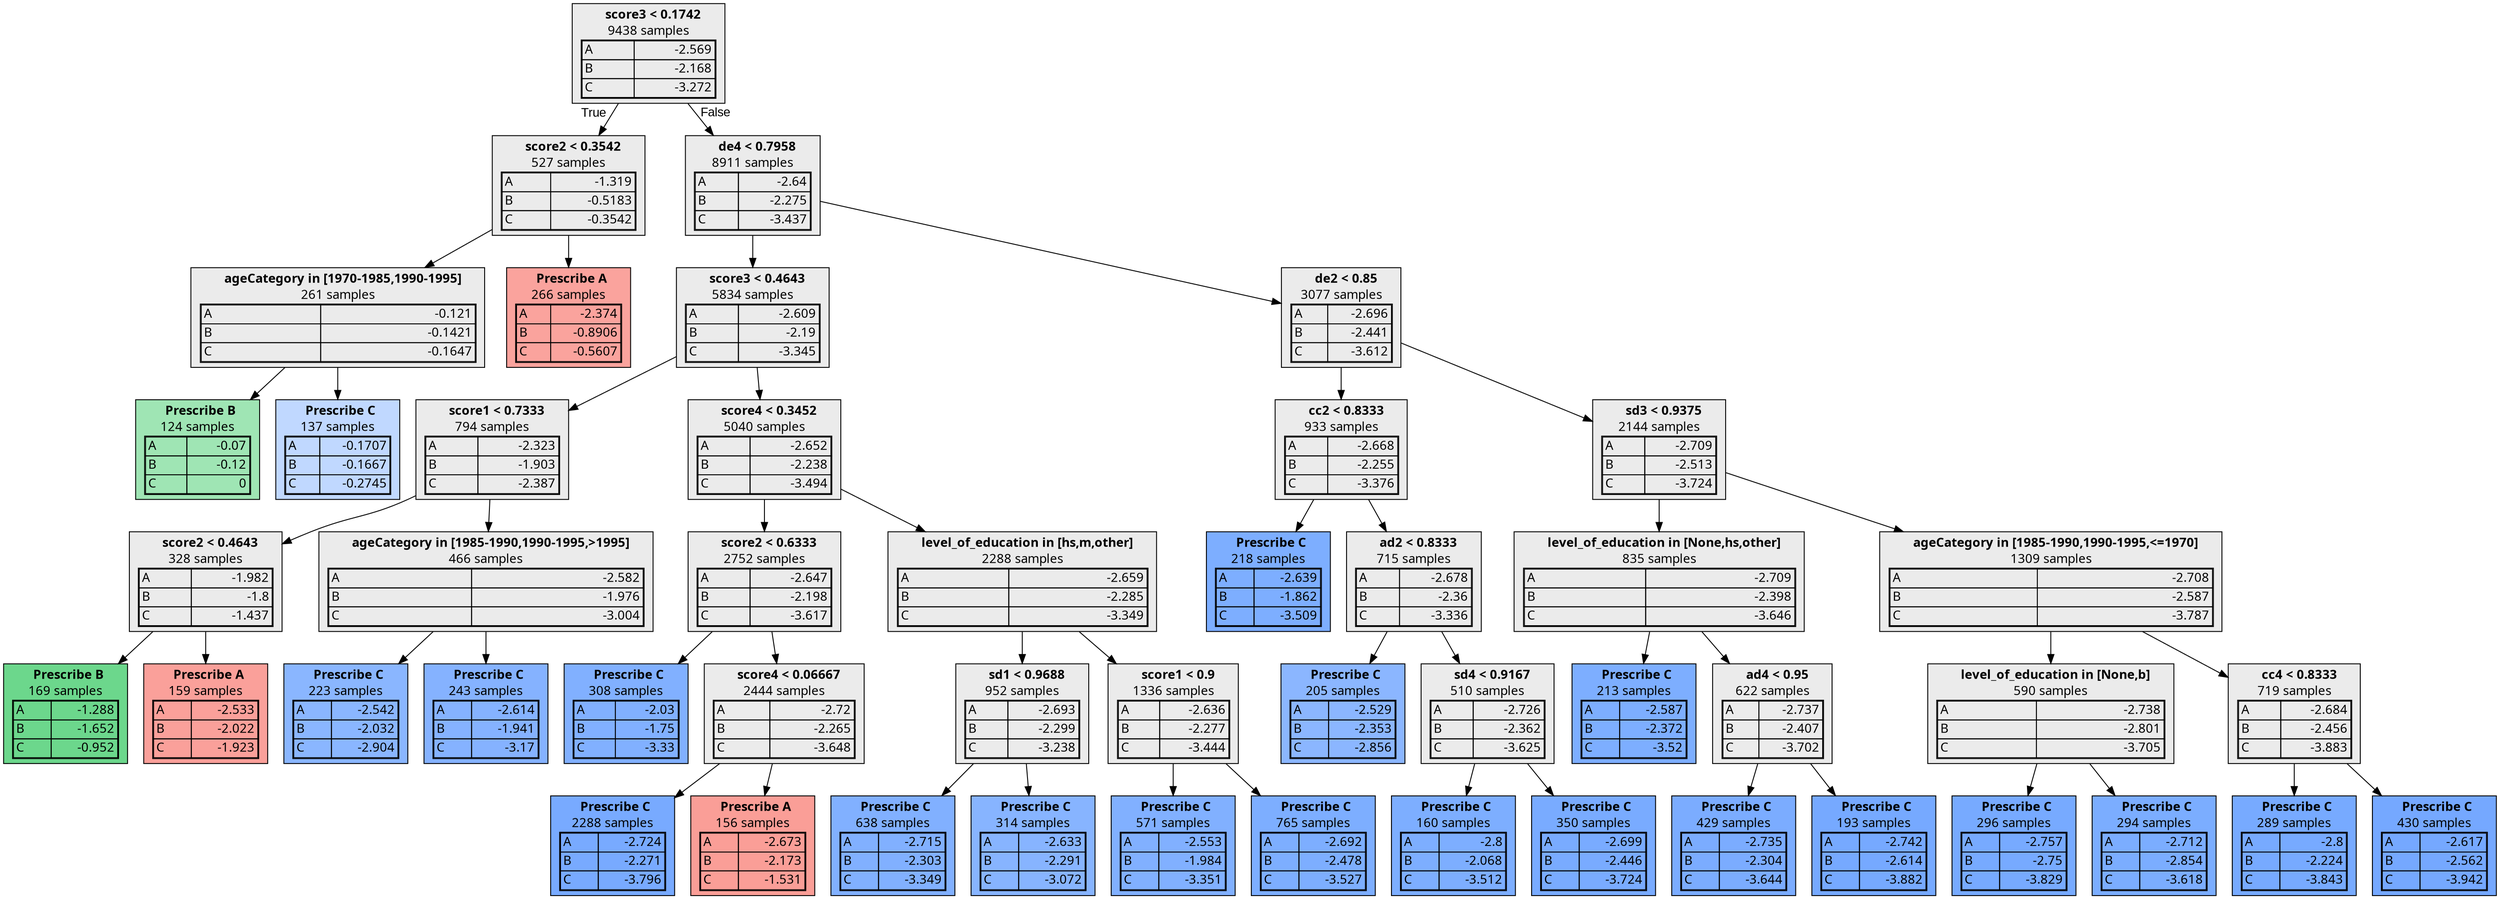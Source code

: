 digraph {
    1 [label=<  <TABLE BORDER="0" CELLPADDING="0">
      <TR>
    <TD>
      <B> score3 &lt; 0.1742</B>
    </TD>
  </TR>

    <TR>
      <TD>9438 samples</TD>
    </TR>
    <TR>
  <TD>
    <TABLE CELLSPACING="0">
      
        <TR >
    <TD ALIGN="LEFT">A</TD>
    <TD ALIGN="RIGHT">-2.569</TD>
  </TR>
  <TR >
    <TD ALIGN="LEFT">B</TD>
    <TD ALIGN="RIGHT">-2.168</TD>
  </TR>
  <TR class="highlighted">
    <TD ALIGN="LEFT">C</TD>
    <TD ALIGN="RIGHT">-3.272</TD>
  </TR>

    </TABLE>
  </TD>
</TR>

  </TABLE>
>,fillcolor="#EBEBEB",shape=box,fontname="bold arial",style="filled"];
    1 -> 2 [labeldistance=2.5, labelangle=45, headlabel="True",fontname="arial"];
    1 -> 7 [labeldistance=2.5, labelangle=-45, headlabel="False",fontname="arial"];
    2 [label=<  <TABLE BORDER="0" CELLPADDING="0">
      <TR>
    <TD>
      <B> score2 &lt; 0.3542</B>
    </TD>
  </TR>

    <TR>
      <TD>527 samples</TD>
    </TR>
    <TR>
  <TD>
    <TABLE CELLSPACING="0">
      
        <TR class="highlighted">
    <TD ALIGN="LEFT">A</TD>
    <TD ALIGN="RIGHT">-1.319</TD>
  </TR>
  <TR >
    <TD ALIGN="LEFT">B</TD>
    <TD ALIGN="RIGHT">-0.5183</TD>
  </TR>
  <TR >
    <TD ALIGN="LEFT">C</TD>
    <TD ALIGN="RIGHT">-0.3542</TD>
  </TR>

    </TABLE>
  </TD>
</TR>

  </TABLE>
>,fillcolor="#EBEBEB",shape=box,fontname="bold arial",style="filled"];
    2 -> 3;
    2 -> 6;
    3 [label=<  <TABLE BORDER="0" CELLPADDING="0">
      <TR>
    <TD>
      <B> ageCategory in [1970-1985,1990-1995]</B>
    </TD>
  </TR>

    <TR>
      <TD>261 samples</TD>
    </TR>
    <TR>
  <TD>
    <TABLE CELLSPACING="0">
      
        <TR >
    <TD ALIGN="LEFT">A</TD>
    <TD ALIGN="RIGHT">-0.121</TD>
  </TR>
  <TR >
    <TD ALIGN="LEFT">B</TD>
    <TD ALIGN="RIGHT">-0.1421</TD>
  </TR>
  <TR class="highlighted">
    <TD ALIGN="LEFT">C</TD>
    <TD ALIGN="RIGHT">-0.1647</TD>
  </TR>

    </TABLE>
  </TD>
</TR>

  </TABLE>
>,fillcolor="#EBEBEB",shape=box,fontname="bold arial",style="filled"];
    3 -> 4;
    3 -> 5;
    4 [label=<  <TABLE BORDER="0" CELLPADDING="0">
      <TR>
    <TD>
      <B>Prescribe B</B>
    </TD>
  </TR>

    <TR>
      <TD>124 samples</TD>
    </TR>
    <TR>
  <TD>
    <TABLE CELLSPACING="0">
      
        <TR >
    <TD ALIGN="LEFT">A</TD>
    <TD ALIGN="RIGHT">-0.07</TD>
  </TR>
  <TR class="highlighted">
    <TD ALIGN="LEFT">B</TD>
    <TD ALIGN="RIGHT">-0.12</TD>
  </TR>
  <TR >
    <TD ALIGN="LEFT">C</TD>
    <TD ALIGN="RIGHT">0</TD>
  </TR>

    </TABLE>
  </TD>
</TR>

  </TABLE>
>,fillcolor="#00BA3860",shape=box,fontname="bold arial",style="filled",color=black];
    5 [label=<  <TABLE BORDER="0" CELLPADDING="0">
      <TR>
    <TD>
      <B>Prescribe C</B>
    </TD>
  </TR>

    <TR>
      <TD>137 samples</TD>
    </TR>
    <TR>
  <TD>
    <TABLE CELLSPACING="0">
      
        <TR >
    <TD ALIGN="LEFT">A</TD>
    <TD ALIGN="RIGHT">-0.1707</TD>
  </TR>
  <TR >
    <TD ALIGN="LEFT">B</TD>
    <TD ALIGN="RIGHT">-0.1667</TD>
  </TR>
  <TR class="highlighted">
    <TD ALIGN="LEFT">C</TD>
    <TD ALIGN="RIGHT">-0.2745</TD>
  </TR>

    </TABLE>
  </TD>
</TR>

  </TABLE>
>,fillcolor="#619CFF65",shape=box,fontname="bold arial",style="filled",color=black];
    6 [label=<  <TABLE BORDER="0" CELLPADDING="0">
      <TR>
    <TD>
      <B>Prescribe A</B>
    </TD>
  </TR>

    <TR>
      <TD>266 samples</TD>
    </TR>
    <TR>
  <TD>
    <TABLE CELLSPACING="0">
      
        <TR class="highlighted">
    <TD ALIGN="LEFT">A</TD>
    <TD ALIGN="RIGHT">-2.374</TD>
  </TR>
  <TR >
    <TD ALIGN="LEFT">B</TD>
    <TD ALIGN="RIGHT">-0.8906</TD>
  </TR>
  <TR >
    <TD ALIGN="LEFT">C</TD>
    <TD ALIGN="RIGHT">-0.5607</TD>
  </TR>

    </TABLE>
  </TD>
</TR>

  </TABLE>
>,fillcolor="#F8766Dab",shape=box,fontname="bold arial",style="filled",color=black];
    7 [label=<  <TABLE BORDER="0" CELLPADDING="0">
      <TR>
    <TD>
      <B> de4 &lt; 0.7958</B>
    </TD>
  </TR>

    <TR>
      <TD>8911 samples</TD>
    </TR>
    <TR>
  <TD>
    <TABLE CELLSPACING="0">
      
        <TR >
    <TD ALIGN="LEFT">A</TD>
    <TD ALIGN="RIGHT">-2.64</TD>
  </TR>
  <TR >
    <TD ALIGN="LEFT">B</TD>
    <TD ALIGN="RIGHT">-2.275</TD>
  </TR>
  <TR class="highlighted">
    <TD ALIGN="LEFT">C</TD>
    <TD ALIGN="RIGHT">-3.437</TD>
  </TR>

    </TABLE>
  </TD>
</TR>

  </TABLE>
>,fillcolor="#EBEBEB",shape=box,fontname="bold arial",style="filled"];
    7 -> 8;
    7 -> 29;
    8 [label=<  <TABLE BORDER="0" CELLPADDING="0">
      <TR>
    <TD>
      <B> score3 &lt; 0.4643</B>
    </TD>
  </TR>

    <TR>
      <TD>5834 samples</TD>
    </TR>
    <TR>
  <TD>
    <TABLE CELLSPACING="0">
      
        <TR >
    <TD ALIGN="LEFT">A</TD>
    <TD ALIGN="RIGHT">-2.609</TD>
  </TR>
  <TR >
    <TD ALIGN="LEFT">B</TD>
    <TD ALIGN="RIGHT">-2.19</TD>
  </TR>
  <TR class="highlighted">
    <TD ALIGN="LEFT">C</TD>
    <TD ALIGN="RIGHT">-3.345</TD>
  </TR>

    </TABLE>
  </TD>
</TR>

  </TABLE>
>,fillcolor="#EBEBEB",shape=box,fontname="bold arial",style="filled"];
    8 -> 9;
    8 -> 16;
    9 [label=<  <TABLE BORDER="0" CELLPADDING="0">
      <TR>
    <TD>
      <B> score1 &lt; 0.7333</B>
    </TD>
  </TR>

    <TR>
      <TD>794 samples</TD>
    </TR>
    <TR>
  <TD>
    <TABLE CELLSPACING="0">
      
        <TR >
    <TD ALIGN="LEFT">A</TD>
    <TD ALIGN="RIGHT">-2.323</TD>
  </TR>
  <TR >
    <TD ALIGN="LEFT">B</TD>
    <TD ALIGN="RIGHT">-1.903</TD>
  </TR>
  <TR class="highlighted">
    <TD ALIGN="LEFT">C</TD>
    <TD ALIGN="RIGHT">-2.387</TD>
  </TR>

    </TABLE>
  </TD>
</TR>

  </TABLE>
>,fillcolor="#EBEBEB",shape=box,fontname="bold arial",style="filled"];
    9 -> 10;
    9 -> 13;
    10 [label=<  <TABLE BORDER="0" CELLPADDING="0">
      <TR>
    <TD>
      <B> score2 &lt; 0.4643</B>
    </TD>
  </TR>

    <TR>
      <TD>328 samples</TD>
    </TR>
    <TR>
  <TD>
    <TABLE CELLSPACING="0">
      
        <TR class="highlighted">
    <TD ALIGN="LEFT">A</TD>
    <TD ALIGN="RIGHT">-1.982</TD>
  </TR>
  <TR >
    <TD ALIGN="LEFT">B</TD>
    <TD ALIGN="RIGHT">-1.8</TD>
  </TR>
  <TR >
    <TD ALIGN="LEFT">C</TD>
    <TD ALIGN="RIGHT">-1.437</TD>
  </TR>

    </TABLE>
  </TD>
</TR>

  </TABLE>
>,fillcolor="#EBEBEB",shape=box,fontname="bold arial",style="filled"];
    10 -> 11;
    10 -> 12;
    11 [label=<  <TABLE BORDER="0" CELLPADDING="0">
      <TR>
    <TD>
      <B>Prescribe B</B>
    </TD>
  </TR>

    <TR>
      <TD>169 samples</TD>
    </TR>
    <TR>
  <TD>
    <TABLE CELLSPACING="0">
      
        <TR >
    <TD ALIGN="LEFT">A</TD>
    <TD ALIGN="RIGHT">-1.288</TD>
  </TR>
  <TR class="highlighted">
    <TD ALIGN="LEFT">B</TD>
    <TD ALIGN="RIGHT">-1.652</TD>
  </TR>
  <TR >
    <TD ALIGN="LEFT">C</TD>
    <TD ALIGN="RIGHT">-0.952</TD>
  </TR>

    </TABLE>
  </TD>
</TR>

  </TABLE>
>,fillcolor="#00BA3893",shape=box,fontname="bold arial",style="filled",color=black];
    12 [label=<  <TABLE BORDER="0" CELLPADDING="0">
      <TR>
    <TD>
      <B>Prescribe A</B>
    </TD>
  </TR>

    <TR>
      <TD>159 samples</TD>
    </TR>
    <TR>
  <TD>
    <TABLE CELLSPACING="0">
      
        <TR class="highlighted">
    <TD ALIGN="LEFT">A</TD>
    <TD ALIGN="RIGHT">-2.533</TD>
  </TR>
  <TR >
    <TD ALIGN="LEFT">B</TD>
    <TD ALIGN="RIGHT">-2.022</TD>
  </TR>
  <TR >
    <TD ALIGN="LEFT">C</TD>
    <TD ALIGN="RIGHT">-1.923</TD>
  </TR>

    </TABLE>
  </TD>
</TR>

  </TABLE>
>,fillcolor="#F8766Db0",shape=box,fontname="bold arial",style="filled",color=black];
    13 [label=<  <TABLE BORDER="0" CELLPADDING="0">
      <TR>
    <TD>
      <B> ageCategory in [1985-1990,1990-1995,&gt;1995]</B>
    </TD>
  </TR>

    <TR>
      <TD>466 samples</TD>
    </TR>
    <TR>
  <TD>
    <TABLE CELLSPACING="0">
      
        <TR >
    <TD ALIGN="LEFT">A</TD>
    <TD ALIGN="RIGHT">-2.582</TD>
  </TR>
  <TR >
    <TD ALIGN="LEFT">B</TD>
    <TD ALIGN="RIGHT">-1.976</TD>
  </TR>
  <TR class="highlighted">
    <TD ALIGN="LEFT">C</TD>
    <TD ALIGN="RIGHT">-3.004</TD>
  </TR>

    </TABLE>
  </TD>
</TR>

  </TABLE>
>,fillcolor="#EBEBEB",shape=box,fontname="bold arial",style="filled"];
    13 -> 14;
    13 -> 15;
    14 [label=<  <TABLE BORDER="0" CELLPADDING="0">
      <TR>
    <TD>
      <B>Prescribe C</B>
    </TD>
  </TR>

    <TR>
      <TD>223 samples</TD>
    </TR>
    <TR>
  <TD>
    <TABLE CELLSPACING="0">
      
        <TR >
    <TD ALIGN="LEFT">A</TD>
    <TD ALIGN="RIGHT">-2.542</TD>
  </TR>
  <TR >
    <TD ALIGN="LEFT">B</TD>
    <TD ALIGN="RIGHT">-2.032</TD>
  </TR>
  <TR class="highlighted">
    <TD ALIGN="LEFT">C</TD>
    <TD ALIGN="RIGHT">-2.904</TD>
  </TR>

    </TABLE>
  </TD>
</TR>

  </TABLE>
>,fillcolor="#619CFFbd",shape=box,fontname="bold arial",style="filled",color=black];
    15 [label=<  <TABLE BORDER="0" CELLPADDING="0">
      <TR>
    <TD>
      <B>Prescribe C</B>
    </TD>
  </TR>

    <TR>
      <TD>243 samples</TD>
    </TR>
    <TR>
  <TD>
    <TABLE CELLSPACING="0">
      
        <TR >
    <TD ALIGN="LEFT">A</TD>
    <TD ALIGN="RIGHT">-2.614</TD>
  </TR>
  <TR >
    <TD ALIGN="LEFT">B</TD>
    <TD ALIGN="RIGHT">-1.941</TD>
  </TR>
  <TR class="highlighted">
    <TD ALIGN="LEFT">C</TD>
    <TD ALIGN="RIGHT">-3.17</TD>
  </TR>

    </TABLE>
  </TD>
</TR>

  </TABLE>
>,fillcolor="#619CFFc5",shape=box,fontname="bold arial",style="filled",color=black];
    16 [label=<  <TABLE BORDER="0" CELLPADDING="0">
      <TR>
    <TD>
      <B> score4 &lt; 0.3452</B>
    </TD>
  </TR>

    <TR>
      <TD>5040 samples</TD>
    </TR>
    <TR>
  <TD>
    <TABLE CELLSPACING="0">
      
        <TR >
    <TD ALIGN="LEFT">A</TD>
    <TD ALIGN="RIGHT">-2.652</TD>
  </TR>
  <TR >
    <TD ALIGN="LEFT">B</TD>
    <TD ALIGN="RIGHT">-2.238</TD>
  </TR>
  <TR class="highlighted">
    <TD ALIGN="LEFT">C</TD>
    <TD ALIGN="RIGHT">-3.494</TD>
  </TR>

    </TABLE>
  </TD>
</TR>

  </TABLE>
>,fillcolor="#EBEBEB",shape=box,fontname="bold arial",style="filled"];
    16 -> 17;
    16 -> 22;
    17 [label=<  <TABLE BORDER="0" CELLPADDING="0">
      <TR>
    <TD>
      <B> score2 &lt; 0.6333</B>
    </TD>
  </TR>

    <TR>
      <TD>2752 samples</TD>
    </TR>
    <TR>
  <TD>
    <TABLE CELLSPACING="0">
      
        <TR >
    <TD ALIGN="LEFT">A</TD>
    <TD ALIGN="RIGHT">-2.647</TD>
  </TR>
  <TR >
    <TD ALIGN="LEFT">B</TD>
    <TD ALIGN="RIGHT">-2.198</TD>
  </TR>
  <TR class="highlighted">
    <TD ALIGN="LEFT">C</TD>
    <TD ALIGN="RIGHT">-3.617</TD>
  </TR>

    </TABLE>
  </TD>
</TR>

  </TABLE>
>,fillcolor="#EBEBEB",shape=box,fontname="bold arial",style="filled"];
    17 -> 18;
    17 -> 19;
    18 [label=<  <TABLE BORDER="0" CELLPADDING="0">
      <TR>
    <TD>
      <B>Prescribe C</B>
    </TD>
  </TR>

    <TR>
      <TD>308 samples</TD>
    </TR>
    <TR>
  <TD>
    <TABLE CELLSPACING="0">
      
        <TR >
    <TD ALIGN="LEFT">A</TD>
    <TD ALIGN="RIGHT">-2.03</TD>
  </TR>
  <TR >
    <TD ALIGN="LEFT">B</TD>
    <TD ALIGN="RIGHT">-1.75</TD>
  </TR>
  <TR class="highlighted">
    <TD ALIGN="LEFT">C</TD>
    <TD ALIGN="RIGHT">-3.33</TD>
  </TR>

    </TABLE>
  </TD>
</TR>

  </TABLE>
>,fillcolor="#619CFFcb",shape=box,fontname="bold arial",style="filled",color=black];
    19 [label=<  <TABLE BORDER="0" CELLPADDING="0">
      <TR>
    <TD>
      <B> score4 &lt; 0.06667</B>
    </TD>
  </TR>

    <TR>
      <TD>2444 samples</TD>
    </TR>
    <TR>
  <TD>
    <TABLE CELLSPACING="0">
      
        <TR >
    <TD ALIGN="LEFT">A</TD>
    <TD ALIGN="RIGHT">-2.72</TD>
  </TR>
  <TR >
    <TD ALIGN="LEFT">B</TD>
    <TD ALIGN="RIGHT">-2.265</TD>
  </TR>
  <TR class="highlighted">
    <TD ALIGN="LEFT">C</TD>
    <TD ALIGN="RIGHT">-3.648</TD>
  </TR>

    </TABLE>
  </TD>
</TR>

  </TABLE>
>,fillcolor="#EBEBEB",shape=box,fontname="bold arial",style="filled"];
    19 -> 20;
    19 -> 21;
    20 [label=<  <TABLE BORDER="0" CELLPADDING="0">
      <TR>
    <TD>
      <B>Prescribe C</B>
    </TD>
  </TR>

    <TR>
      <TD>2288 samples</TD>
    </TR>
    <TR>
  <TD>
    <TABLE CELLSPACING="0">
      
        <TR >
    <TD ALIGN="LEFT">A</TD>
    <TD ALIGN="RIGHT">-2.724</TD>
  </TR>
  <TR >
    <TD ALIGN="LEFT">B</TD>
    <TD ALIGN="RIGHT">-2.271</TD>
  </TR>
  <TR class="highlighted">
    <TD ALIGN="LEFT">C</TD>
    <TD ALIGN="RIGHT">-3.796</TD>
  </TR>

    </TABLE>
  </TD>
</TR>

  </TABLE>
>,fillcolor="#619CFFda",shape=box,fontname="bold arial",style="filled",color=black];
    21 [label=<  <TABLE BORDER="0" CELLPADDING="0">
      <TR>
    <TD>
      <B>Prescribe A</B>
    </TD>
  </TR>

    <TR>
      <TD>156 samples</TD>
    </TR>
    <TR>
  <TD>
    <TABLE CELLSPACING="0">
      
        <TR class="highlighted">
    <TD ALIGN="LEFT">A</TD>
    <TD ALIGN="RIGHT">-2.673</TD>
  </TR>
  <TR >
    <TD ALIGN="LEFT">B</TD>
    <TD ALIGN="RIGHT">-2.173</TD>
  </TR>
  <TR >
    <TD ALIGN="LEFT">C</TD>
    <TD ALIGN="RIGHT">-1.531</TD>
  </TR>

    </TABLE>
  </TD>
</TR>

  </TABLE>
>,fillcolor="#F8766Db5",shape=box,fontname="bold arial",style="filled",color=black];
    22 [label=<  <TABLE BORDER="0" CELLPADDING="0">
      <TR>
    <TD>
      <B> level_of_education in [hs,m,other]</B>
    </TD>
  </TR>

    <TR>
      <TD>2288 samples</TD>
    </TR>
    <TR>
  <TD>
    <TABLE CELLSPACING="0">
      
        <TR >
    <TD ALIGN="LEFT">A</TD>
    <TD ALIGN="RIGHT">-2.659</TD>
  </TR>
  <TR >
    <TD ALIGN="LEFT">B</TD>
    <TD ALIGN="RIGHT">-2.285</TD>
  </TR>
  <TR class="highlighted">
    <TD ALIGN="LEFT">C</TD>
    <TD ALIGN="RIGHT">-3.349</TD>
  </TR>

    </TABLE>
  </TD>
</TR>

  </TABLE>
>,fillcolor="#EBEBEB",shape=box,fontname="bold arial",style="filled"];
    22 -> 23;
    22 -> 26;
    23 [label=<  <TABLE BORDER="0" CELLPADDING="0">
      <TR>
    <TD>
      <B> sd1 &lt; 0.9688</B>
    </TD>
  </TR>

    <TR>
      <TD>952 samples</TD>
    </TR>
    <TR>
  <TD>
    <TABLE CELLSPACING="0">
      
        <TR >
    <TD ALIGN="LEFT">A</TD>
    <TD ALIGN="RIGHT">-2.693</TD>
  </TR>
  <TR >
    <TD ALIGN="LEFT">B</TD>
    <TD ALIGN="RIGHT">-2.299</TD>
  </TR>
  <TR class="highlighted">
    <TD ALIGN="LEFT">C</TD>
    <TD ALIGN="RIGHT">-3.238</TD>
  </TR>

    </TABLE>
  </TD>
</TR>

  </TABLE>
>,fillcolor="#EBEBEB",shape=box,fontname="bold arial",style="filled"];
    23 -> 24;
    23 -> 25;
    24 [label=<  <TABLE BORDER="0" CELLPADDING="0">
      <TR>
    <TD>
      <B>Prescribe C</B>
    </TD>
  </TR>

    <TR>
      <TD>638 samples</TD>
    </TR>
    <TR>
  <TD>
    <TABLE CELLSPACING="0">
      
        <TR >
    <TD ALIGN="LEFT">A</TD>
    <TD ALIGN="RIGHT">-2.715</TD>
  </TR>
  <TR >
    <TD ALIGN="LEFT">B</TD>
    <TD ALIGN="RIGHT">-2.303</TD>
  </TR>
  <TR class="highlighted">
    <TD ALIGN="LEFT">C</TD>
    <TD ALIGN="RIGHT">-3.349</TD>
  </TR>

    </TABLE>
  </TD>
</TR>

  </TABLE>
>,fillcolor="#619CFFcb",shape=box,fontname="bold arial",style="filled",color=black];
    25 [label=<  <TABLE BORDER="0" CELLPADDING="0">
      <TR>
    <TD>
      <B>Prescribe C</B>
    </TD>
  </TR>

    <TR>
      <TD>314 samples</TD>
    </TR>
    <TR>
  <TD>
    <TABLE CELLSPACING="0">
      
        <TR >
    <TD ALIGN="LEFT">A</TD>
    <TD ALIGN="RIGHT">-2.633</TD>
  </TR>
  <TR >
    <TD ALIGN="LEFT">B</TD>
    <TD ALIGN="RIGHT">-2.291</TD>
  </TR>
  <TR class="highlighted">
    <TD ALIGN="LEFT">C</TD>
    <TD ALIGN="RIGHT">-3.072</TD>
  </TR>

    </TABLE>
  </TD>
</TR>

  </TABLE>
>,fillcolor="#619CFFc2",shape=box,fontname="bold arial",style="filled",color=black];
    26 [label=<  <TABLE BORDER="0" CELLPADDING="0">
      <TR>
    <TD>
      <B> score1 &lt; 0.9</B>
    </TD>
  </TR>

    <TR>
      <TD>1336 samples</TD>
    </TR>
    <TR>
  <TD>
    <TABLE CELLSPACING="0">
      
        <TR >
    <TD ALIGN="LEFT">A</TD>
    <TD ALIGN="RIGHT">-2.636</TD>
  </TR>
  <TR >
    <TD ALIGN="LEFT">B</TD>
    <TD ALIGN="RIGHT">-2.277</TD>
  </TR>
  <TR class="highlighted">
    <TD ALIGN="LEFT">C</TD>
    <TD ALIGN="RIGHT">-3.444</TD>
  </TR>

    </TABLE>
  </TD>
</TR>

  </TABLE>
>,fillcolor="#EBEBEB",shape=box,fontname="bold arial",style="filled"];
    26 -> 27;
    26 -> 28;
    27 [label=<  <TABLE BORDER="0" CELLPADDING="0">
      <TR>
    <TD>
      <B>Prescribe C</B>
    </TD>
  </TR>

    <TR>
      <TD>571 samples</TD>
    </TR>
    <TR>
  <TD>
    <TABLE CELLSPACING="0">
      
        <TR >
    <TD ALIGN="LEFT">A</TD>
    <TD ALIGN="RIGHT">-2.553</TD>
  </TR>
  <TR >
    <TD ALIGN="LEFT">B</TD>
    <TD ALIGN="RIGHT">-1.984</TD>
  </TR>
  <TR class="highlighted">
    <TD ALIGN="LEFT">C</TD>
    <TD ALIGN="RIGHT">-3.351</TD>
  </TR>

    </TABLE>
  </TD>
</TR>

  </TABLE>
>,fillcolor="#619CFFcb",shape=box,fontname="bold arial",style="filled",color=black];
    28 [label=<  <TABLE BORDER="0" CELLPADDING="0">
      <TR>
    <TD>
      <B>Prescribe C</B>
    </TD>
  </TR>

    <TR>
      <TD>765 samples</TD>
    </TR>
    <TR>
  <TD>
    <TABLE CELLSPACING="0">
      
        <TR >
    <TD ALIGN="LEFT">A</TD>
    <TD ALIGN="RIGHT">-2.692</TD>
  </TR>
  <TR >
    <TD ALIGN="LEFT">B</TD>
    <TD ALIGN="RIGHT">-2.478</TD>
  </TR>
  <TR class="highlighted">
    <TD ALIGN="LEFT">C</TD>
    <TD ALIGN="RIGHT">-3.527</TD>
  </TR>

    </TABLE>
  </TD>
</TR>

  </TABLE>
>,fillcolor="#619CFFd1",shape=box,fontname="bold arial",style="filled",color=black];
    29 [label=<  <TABLE BORDER="0" CELLPADDING="0">
      <TR>
    <TD>
      <B> de2 &lt; 0.85</B>
    </TD>
  </TR>

    <TR>
      <TD>3077 samples</TD>
    </TR>
    <TR>
  <TD>
    <TABLE CELLSPACING="0">
      
        <TR >
    <TD ALIGN="LEFT">A</TD>
    <TD ALIGN="RIGHT">-2.696</TD>
  </TR>
  <TR >
    <TD ALIGN="LEFT">B</TD>
    <TD ALIGN="RIGHT">-2.441</TD>
  </TR>
  <TR class="highlighted">
    <TD ALIGN="LEFT">C</TD>
    <TD ALIGN="RIGHT">-3.612</TD>
  </TR>

    </TABLE>
  </TD>
</TR>

  </TABLE>
>,fillcolor="#EBEBEB",shape=box,fontname="bold arial",style="filled"];
    29 -> 30;
    29 -> 37;
    30 [label=<  <TABLE BORDER="0" CELLPADDING="0">
      <TR>
    <TD>
      <B> cc2 &lt; 0.8333</B>
    </TD>
  </TR>

    <TR>
      <TD>933 samples</TD>
    </TR>
    <TR>
  <TD>
    <TABLE CELLSPACING="0">
      
        <TR >
    <TD ALIGN="LEFT">A</TD>
    <TD ALIGN="RIGHT">-2.668</TD>
  </TR>
  <TR >
    <TD ALIGN="LEFT">B</TD>
    <TD ALIGN="RIGHT">-2.255</TD>
  </TR>
  <TR class="highlighted">
    <TD ALIGN="LEFT">C</TD>
    <TD ALIGN="RIGHT">-3.376</TD>
  </TR>

    </TABLE>
  </TD>
</TR>

  </TABLE>
>,fillcolor="#EBEBEB",shape=box,fontname="bold arial",style="filled"];
    30 -> 31;
    30 -> 32;
    31 [label=<  <TABLE BORDER="0" CELLPADDING="0">
      <TR>
    <TD>
      <B>Prescribe C</B>
    </TD>
  </TR>

    <TR>
      <TD>218 samples</TD>
    </TR>
    <TR>
  <TD>
    <TABLE CELLSPACING="0">
      
        <TR >
    <TD ALIGN="LEFT">A</TD>
    <TD ALIGN="RIGHT">-2.639</TD>
  </TR>
  <TR >
    <TD ALIGN="LEFT">B</TD>
    <TD ALIGN="RIGHT">-1.862</TD>
  </TR>
  <TR class="highlighted">
    <TD ALIGN="LEFT">C</TD>
    <TD ALIGN="RIGHT">-3.509</TD>
  </TR>

    </TABLE>
  </TD>
</TR>

  </TABLE>
>,fillcolor="#619CFFd1",shape=box,fontname="bold arial",style="filled",color=black];
    32 [label=<  <TABLE BORDER="0" CELLPADDING="0">
      <TR>
    <TD>
      <B> ad2 &lt; 0.8333</B>
    </TD>
  </TR>

    <TR>
      <TD>715 samples</TD>
    </TR>
    <TR>
  <TD>
    <TABLE CELLSPACING="0">
      
        <TR >
    <TD ALIGN="LEFT">A</TD>
    <TD ALIGN="RIGHT">-2.678</TD>
  </TR>
  <TR >
    <TD ALIGN="LEFT">B</TD>
    <TD ALIGN="RIGHT">-2.36</TD>
  </TR>
  <TR class="highlighted">
    <TD ALIGN="LEFT">C</TD>
    <TD ALIGN="RIGHT">-3.336</TD>
  </TR>

    </TABLE>
  </TD>
</TR>

  </TABLE>
>,fillcolor="#EBEBEB",shape=box,fontname="bold arial",style="filled"];
    32 -> 33;
    32 -> 34;
    33 [label=<  <TABLE BORDER="0" CELLPADDING="0">
      <TR>
    <TD>
      <B>Prescribe C</B>
    </TD>
  </TR>

    <TR>
      <TD>205 samples</TD>
    </TR>
    <TR>
  <TD>
    <TABLE CELLSPACING="0">
      
        <TR >
    <TD ALIGN="LEFT">A</TD>
    <TD ALIGN="RIGHT">-2.529</TD>
  </TR>
  <TR >
    <TD ALIGN="LEFT">B</TD>
    <TD ALIGN="RIGHT">-2.353</TD>
  </TR>
  <TR class="highlighted">
    <TD ALIGN="LEFT">C</TD>
    <TD ALIGN="RIGHT">-2.856</TD>
  </TR>

    </TABLE>
  </TD>
</TR>

  </TABLE>
>,fillcolor="#619CFFbb",shape=box,fontname="bold arial",style="filled",color=black];
    34 [label=<  <TABLE BORDER="0" CELLPADDING="0">
      <TR>
    <TD>
      <B> sd4 &lt; 0.9167</B>
    </TD>
  </TR>

    <TR>
      <TD>510 samples</TD>
    </TR>
    <TR>
  <TD>
    <TABLE CELLSPACING="0">
      
        <TR >
    <TD ALIGN="LEFT">A</TD>
    <TD ALIGN="RIGHT">-2.726</TD>
  </TR>
  <TR >
    <TD ALIGN="LEFT">B</TD>
    <TD ALIGN="RIGHT">-2.362</TD>
  </TR>
  <TR class="highlighted">
    <TD ALIGN="LEFT">C</TD>
    <TD ALIGN="RIGHT">-3.625</TD>
  </TR>

    </TABLE>
  </TD>
</TR>

  </TABLE>
>,fillcolor="#EBEBEB",shape=box,fontname="bold arial",style="filled"];
    34 -> 35;
    34 -> 36;
    35 [label=<  <TABLE BORDER="0" CELLPADDING="0">
      <TR>
    <TD>
      <B>Prescribe C</B>
    </TD>
  </TR>

    <TR>
      <TD>160 samples</TD>
    </TR>
    <TR>
  <TD>
    <TABLE CELLSPACING="0">
      
        <TR >
    <TD ALIGN="LEFT">A</TD>
    <TD ALIGN="RIGHT">-2.8</TD>
  </TR>
  <TR >
    <TD ALIGN="LEFT">B</TD>
    <TD ALIGN="RIGHT">-2.068</TD>
  </TR>
  <TR class="highlighted">
    <TD ALIGN="LEFT">C</TD>
    <TD ALIGN="RIGHT">-3.512</TD>
  </TR>

    </TABLE>
  </TD>
</TR>

  </TABLE>
>,fillcolor="#619CFFd1",shape=box,fontname="bold arial",style="filled",color=black];
    36 [label=<  <TABLE BORDER="0" CELLPADDING="0">
      <TR>
    <TD>
      <B>Prescribe C</B>
    </TD>
  </TR>

    <TR>
      <TD>350 samples</TD>
    </TR>
    <TR>
  <TD>
    <TABLE CELLSPACING="0">
      
        <TR >
    <TD ALIGN="LEFT">A</TD>
    <TD ALIGN="RIGHT">-2.699</TD>
  </TR>
  <TR >
    <TD ALIGN="LEFT">B</TD>
    <TD ALIGN="RIGHT">-2.446</TD>
  </TR>
  <TR class="highlighted">
    <TD ALIGN="LEFT">C</TD>
    <TD ALIGN="RIGHT">-3.724</TD>
  </TR>

    </TABLE>
  </TD>
</TR>

  </TABLE>
>,fillcolor="#619CFFd8",shape=box,fontname="bold arial",style="filled",color=black];
    37 [label=<  <TABLE BORDER="0" CELLPADDING="0">
      <TR>
    <TD>
      <B> sd3 &lt; 0.9375</B>
    </TD>
  </TR>

    <TR>
      <TD>2144 samples</TD>
    </TR>
    <TR>
  <TD>
    <TABLE CELLSPACING="0">
      
        <TR >
    <TD ALIGN="LEFT">A</TD>
    <TD ALIGN="RIGHT">-2.709</TD>
  </TR>
  <TR >
    <TD ALIGN="LEFT">B</TD>
    <TD ALIGN="RIGHT">-2.513</TD>
  </TR>
  <TR class="highlighted">
    <TD ALIGN="LEFT">C</TD>
    <TD ALIGN="RIGHT">-3.724</TD>
  </TR>

    </TABLE>
  </TD>
</TR>

  </TABLE>
>,fillcolor="#EBEBEB",shape=box,fontname="bold arial",style="filled"];
    37 -> 38;
    37 -> 43;
    38 [label=<  <TABLE BORDER="0" CELLPADDING="0">
      <TR>
    <TD>
      <B> level_of_education in [None,hs,other]</B>
    </TD>
  </TR>

    <TR>
      <TD>835 samples</TD>
    </TR>
    <TR>
  <TD>
    <TABLE CELLSPACING="0">
      
        <TR >
    <TD ALIGN="LEFT">A</TD>
    <TD ALIGN="RIGHT">-2.709</TD>
  </TR>
  <TR >
    <TD ALIGN="LEFT">B</TD>
    <TD ALIGN="RIGHT">-2.398</TD>
  </TR>
  <TR class="highlighted">
    <TD ALIGN="LEFT">C</TD>
    <TD ALIGN="RIGHT">-3.646</TD>
  </TR>

    </TABLE>
  </TD>
</TR>

  </TABLE>
>,fillcolor="#EBEBEB",shape=box,fontname="bold arial",style="filled"];
    38 -> 39;
    38 -> 40;
    39 [label=<  <TABLE BORDER="0" CELLPADDING="0">
      <TR>
    <TD>
      <B>Prescribe C</B>
    </TD>
  </TR>

    <TR>
      <TD>213 samples</TD>
    </TR>
    <TR>
  <TD>
    <TABLE CELLSPACING="0">
      
        <TR >
    <TD ALIGN="LEFT">A</TD>
    <TD ALIGN="RIGHT">-2.587</TD>
  </TR>
  <TR >
    <TD ALIGN="LEFT">B</TD>
    <TD ALIGN="RIGHT">-2.372</TD>
  </TR>
  <TR class="highlighted">
    <TD ALIGN="LEFT">C</TD>
    <TD ALIGN="RIGHT">-3.52</TD>
  </TR>

    </TABLE>
  </TD>
</TR>

  </TABLE>
>,fillcolor="#619CFFd1",shape=box,fontname="bold arial",style="filled",color=black];
    40 [label=<  <TABLE BORDER="0" CELLPADDING="0">
      <TR>
    <TD>
      <B> ad4 &lt; 0.95</B>
    </TD>
  </TR>

    <TR>
      <TD>622 samples</TD>
    </TR>
    <TR>
  <TD>
    <TABLE CELLSPACING="0">
      
        <TR >
    <TD ALIGN="LEFT">A</TD>
    <TD ALIGN="RIGHT">-2.737</TD>
  </TR>
  <TR >
    <TD ALIGN="LEFT">B</TD>
    <TD ALIGN="RIGHT">-2.407</TD>
  </TR>
  <TR class="highlighted">
    <TD ALIGN="LEFT">C</TD>
    <TD ALIGN="RIGHT">-3.702</TD>
  </TR>

    </TABLE>
  </TD>
</TR>

  </TABLE>
>,fillcolor="#EBEBEB",shape=box,fontname="bold arial",style="filled"];
    40 -> 41;
    40 -> 42;
    41 [label=<  <TABLE BORDER="0" CELLPADDING="0">
      <TR>
    <TD>
      <B>Prescribe C</B>
    </TD>
  </TR>

    <TR>
      <TD>429 samples</TD>
    </TR>
    <TR>
  <TD>
    <TABLE CELLSPACING="0">
      
        <TR >
    <TD ALIGN="LEFT">A</TD>
    <TD ALIGN="RIGHT">-2.735</TD>
  </TR>
  <TR >
    <TD ALIGN="LEFT">B</TD>
    <TD ALIGN="RIGHT">-2.304</TD>
  </TR>
  <TR class="highlighted">
    <TD ALIGN="LEFT">C</TD>
    <TD ALIGN="RIGHT">-3.644</TD>
  </TR>

    </TABLE>
  </TD>
</TR>

  </TABLE>
>,fillcolor="#619CFFd5",shape=box,fontname="bold arial",style="filled",color=black];
    42 [label=<  <TABLE BORDER="0" CELLPADDING="0">
      <TR>
    <TD>
      <B>Prescribe C</B>
    </TD>
  </TR>

    <TR>
      <TD>193 samples</TD>
    </TR>
    <TR>
  <TD>
    <TABLE CELLSPACING="0">
      
        <TR >
    <TD ALIGN="LEFT">A</TD>
    <TD ALIGN="RIGHT">-2.742</TD>
  </TR>
  <TR >
    <TD ALIGN="LEFT">B</TD>
    <TD ALIGN="RIGHT">-2.614</TD>
  </TR>
  <TR class="highlighted">
    <TD ALIGN="LEFT">C</TD>
    <TD ALIGN="RIGHT">-3.882</TD>
  </TR>

    </TABLE>
  </TD>
</TR>

  </TABLE>
>,fillcolor="#619CFFdd",shape=box,fontname="bold arial",style="filled",color=black];
    43 [label=<  <TABLE BORDER="0" CELLPADDING="0">
      <TR>
    <TD>
      <B> ageCategory in [1985-1990,1990-1995,&lt;=1970]</B>
    </TD>
  </TR>

    <TR>
      <TD>1309 samples</TD>
    </TR>
    <TR>
  <TD>
    <TABLE CELLSPACING="0">
      
        <TR >
    <TD ALIGN="LEFT">A</TD>
    <TD ALIGN="RIGHT">-2.708</TD>
  </TR>
  <TR >
    <TD ALIGN="LEFT">B</TD>
    <TD ALIGN="RIGHT">-2.587</TD>
  </TR>
  <TR class="highlighted">
    <TD ALIGN="LEFT">C</TD>
    <TD ALIGN="RIGHT">-3.787</TD>
  </TR>

    </TABLE>
  </TD>
</TR>

  </TABLE>
>,fillcolor="#EBEBEB",shape=box,fontname="bold arial",style="filled"];
    43 -> 44;
    43 -> 47;
    44 [label=<  <TABLE BORDER="0" CELLPADDING="0">
      <TR>
    <TD>
      <B> level_of_education in [None,b]</B>
    </TD>
  </TR>

    <TR>
      <TD>590 samples</TD>
    </TR>
    <TR>
  <TD>
    <TABLE CELLSPACING="0">
      
        <TR >
    <TD ALIGN="LEFT">A</TD>
    <TD ALIGN="RIGHT">-2.738</TD>
  </TR>
  <TR >
    <TD ALIGN="LEFT">B</TD>
    <TD ALIGN="RIGHT">-2.801</TD>
  </TR>
  <TR class="highlighted">
    <TD ALIGN="LEFT">C</TD>
    <TD ALIGN="RIGHT">-3.705</TD>
  </TR>

    </TABLE>
  </TD>
</TR>

  </TABLE>
>,fillcolor="#EBEBEB",shape=box,fontname="bold arial",style="filled"];
    44 -> 45;
    44 -> 46;
    45 [label=<  <TABLE BORDER="0" CELLPADDING="0">
      <TR>
    <TD>
      <B>Prescribe C</B>
    </TD>
  </TR>

    <TR>
      <TD>296 samples</TD>
    </TR>
    <TR>
  <TD>
    <TABLE CELLSPACING="0">
      
        <TR >
    <TD ALIGN="LEFT">A</TD>
    <TD ALIGN="RIGHT">-2.757</TD>
  </TR>
  <TR >
    <TD ALIGN="LEFT">B</TD>
    <TD ALIGN="RIGHT">-2.75</TD>
  </TR>
  <TR class="highlighted">
    <TD ALIGN="LEFT">C</TD>
    <TD ALIGN="RIGHT">-3.829</TD>
  </TR>

    </TABLE>
  </TD>
</TR>

  </TABLE>
>,fillcolor="#619CFFdb",shape=box,fontname="bold arial",style="filled",color=black];
    46 [label=<  <TABLE BORDER="0" CELLPADDING="0">
      <TR>
    <TD>
      <B>Prescribe C</B>
    </TD>
  </TR>

    <TR>
      <TD>294 samples</TD>
    </TR>
    <TR>
  <TD>
    <TABLE CELLSPACING="0">
      
        <TR >
    <TD ALIGN="LEFT">A</TD>
    <TD ALIGN="RIGHT">-2.712</TD>
  </TR>
  <TR >
    <TD ALIGN="LEFT">B</TD>
    <TD ALIGN="RIGHT">-2.854</TD>
  </TR>
  <TR class="highlighted">
    <TD ALIGN="LEFT">C</TD>
    <TD ALIGN="RIGHT">-3.618</TD>
  </TR>

    </TABLE>
  </TD>
</TR>

  </TABLE>
>,fillcolor="#619CFFd4",shape=box,fontname="bold arial",style="filled",color=black];
    47 [label=<  <TABLE BORDER="0" CELLPADDING="0">
      <TR>
    <TD>
      <B> cc4 &lt; 0.8333</B>
    </TD>
  </TR>

    <TR>
      <TD>719 samples</TD>
    </TR>
    <TR>
  <TD>
    <TABLE CELLSPACING="0">
      
        <TR >
    <TD ALIGN="LEFT">A</TD>
    <TD ALIGN="RIGHT">-2.684</TD>
  </TR>
  <TR >
    <TD ALIGN="LEFT">B</TD>
    <TD ALIGN="RIGHT">-2.456</TD>
  </TR>
  <TR class="highlighted">
    <TD ALIGN="LEFT">C</TD>
    <TD ALIGN="RIGHT">-3.883</TD>
  </TR>

    </TABLE>
  </TD>
</TR>

  </TABLE>
>,fillcolor="#EBEBEB",shape=box,fontname="bold arial",style="filled"];
    47 -> 48;
    47 -> 49;
    48 [label=<  <TABLE BORDER="0" CELLPADDING="0">
      <TR>
    <TD>
      <B>Prescribe C</B>
    </TD>
  </TR>

    <TR>
      <TD>289 samples</TD>
    </TR>
    <TR>
  <TD>
    <TABLE CELLSPACING="0">
      
        <TR >
    <TD ALIGN="LEFT">A</TD>
    <TD ALIGN="RIGHT">-2.8</TD>
  </TR>
  <TR >
    <TD ALIGN="LEFT">B</TD>
    <TD ALIGN="RIGHT">-2.224</TD>
  </TR>
  <TR class="highlighted">
    <TD ALIGN="LEFT">C</TD>
    <TD ALIGN="RIGHT">-3.843</TD>
  </TR>

    </TABLE>
  </TD>
</TR>

  </TABLE>
>,fillcolor="#619CFFdc",shape=box,fontname="bold arial",style="filled",color=black];
    49 [label=<  <TABLE BORDER="0" CELLPADDING="0">
      <TR>
    <TD>
      <B>Prescribe C</B>
    </TD>
  </TR>

    <TR>
      <TD>430 samples</TD>
    </TR>
    <TR>
  <TD>
    <TABLE CELLSPACING="0">
      
        <TR >
    <TD ALIGN="LEFT">A</TD>
    <TD ALIGN="RIGHT">-2.617</TD>
  </TR>
  <TR >
    <TD ALIGN="LEFT">B</TD>
    <TD ALIGN="RIGHT">-2.562</TD>
  </TR>
  <TR class="highlighted">
    <TD ALIGN="LEFT">C</TD>
    <TD ALIGN="RIGHT">-3.942</TD>
  </TR>

    </TABLE>
  </TD>
</TR>

  </TABLE>
>,fillcolor="#619CFFdf",shape=box,fontname="bold arial",style="filled",color=black];
}
